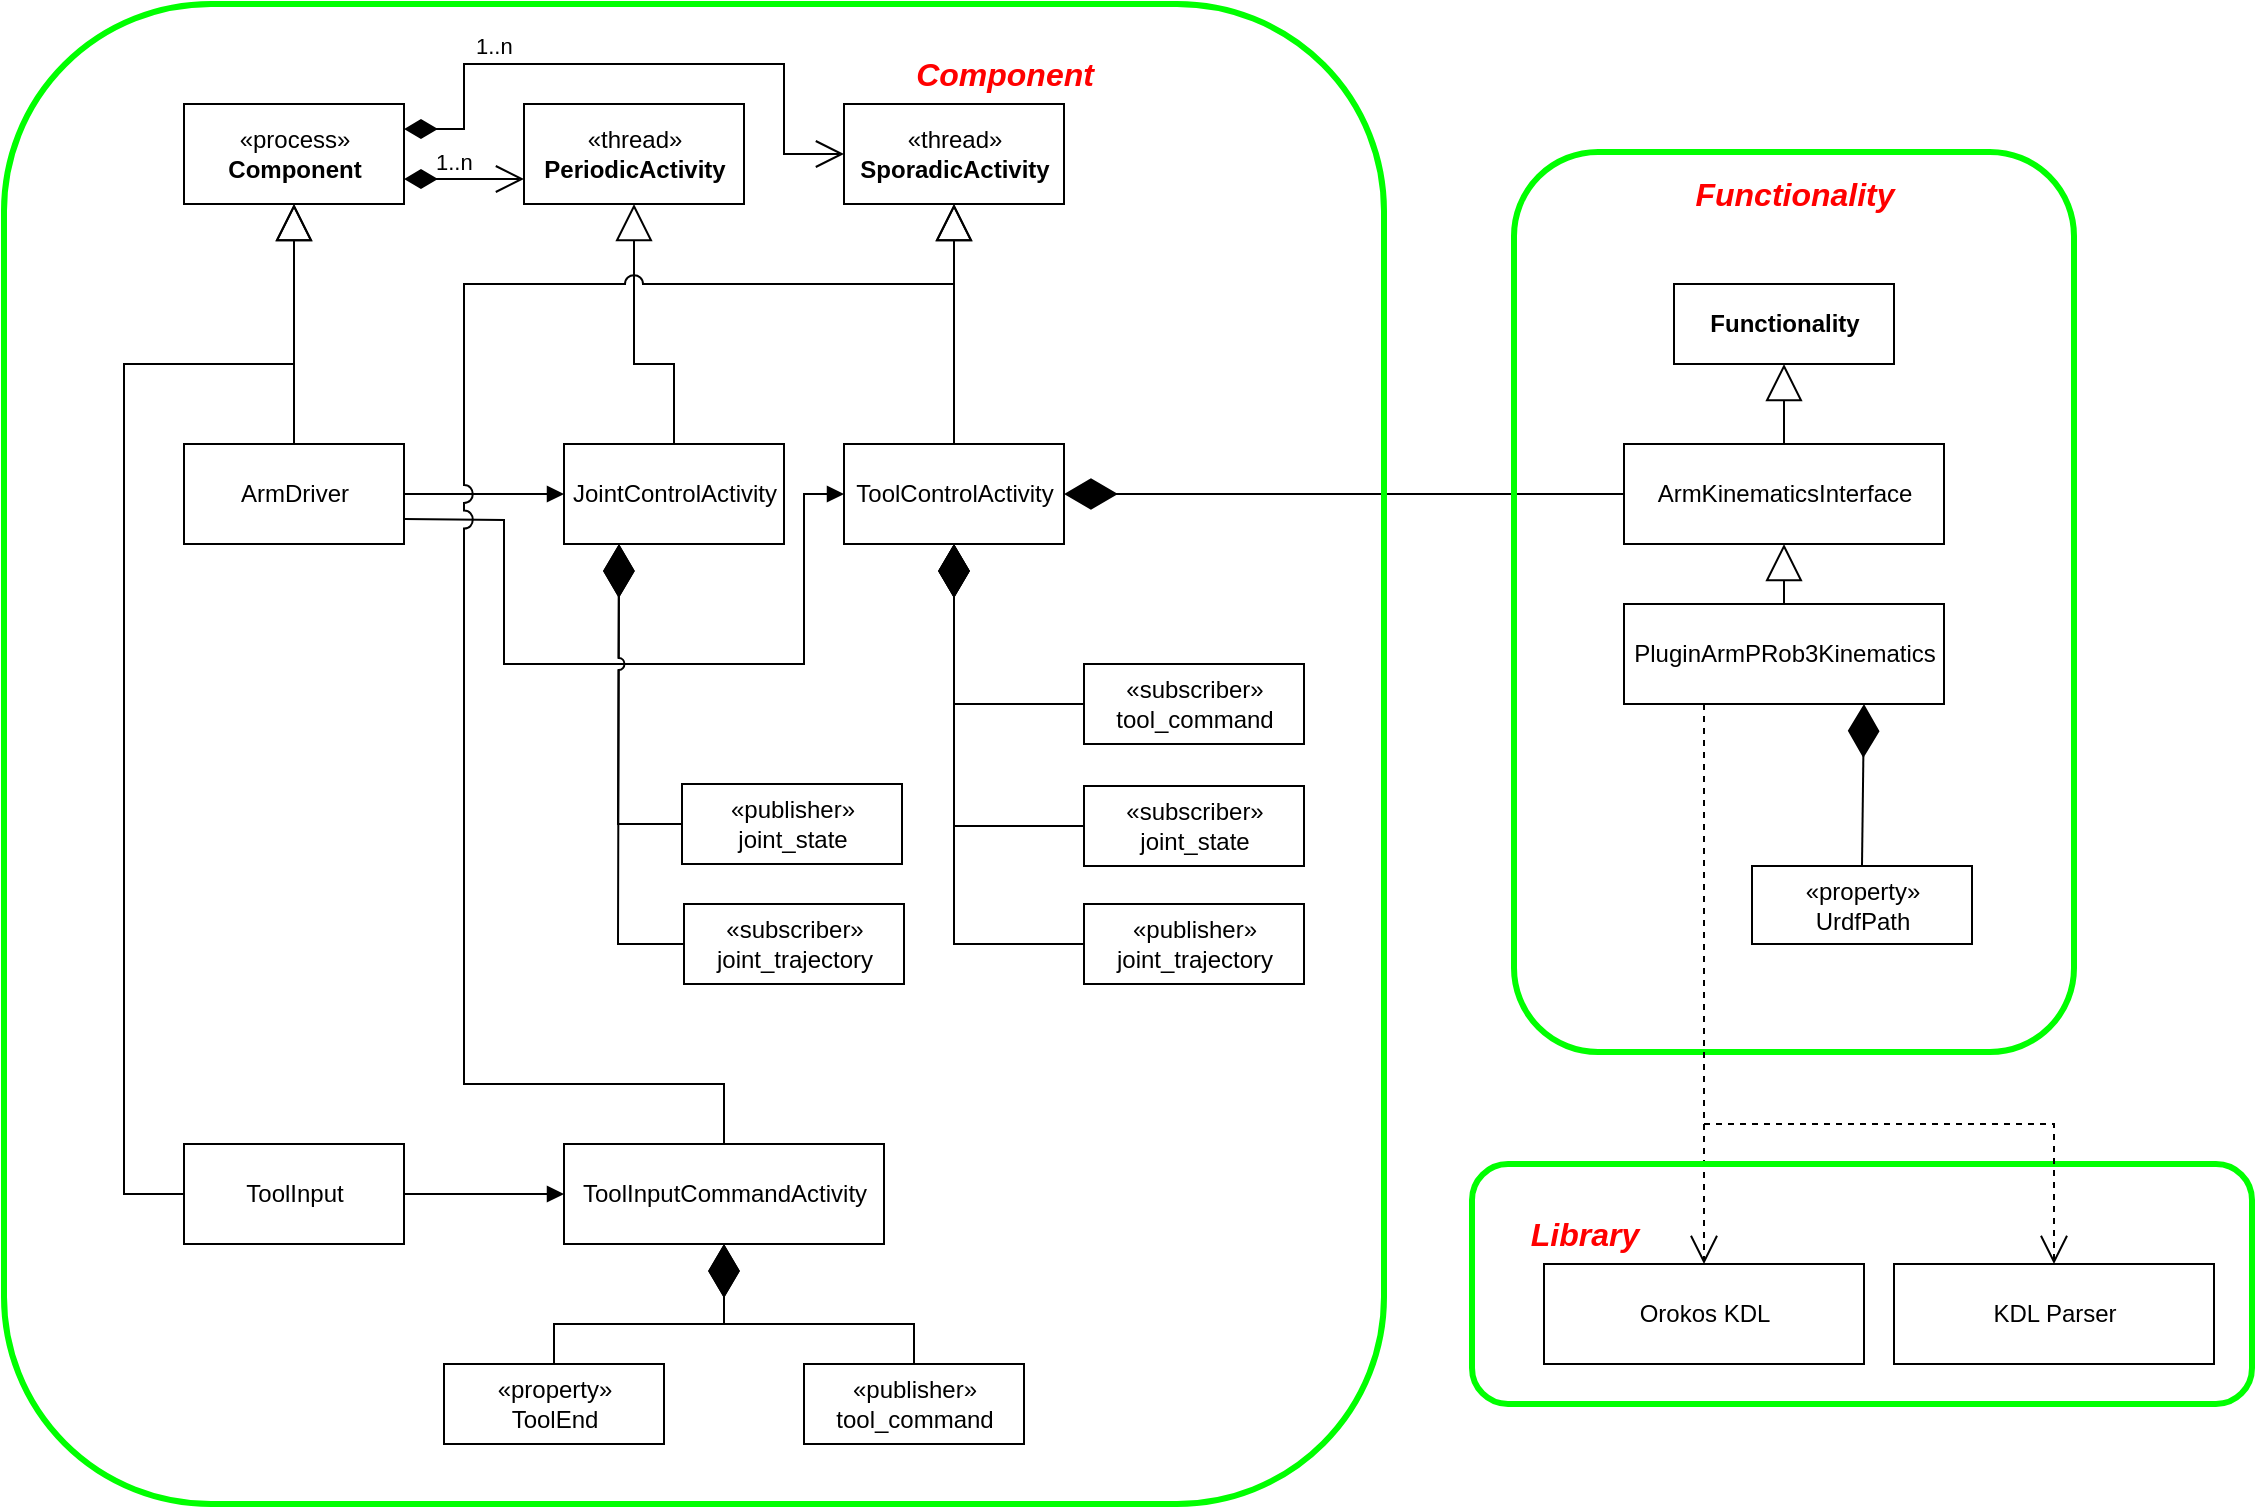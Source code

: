 <mxfile version="20.8.13" type="device"><diagram id="17b2YscEeGw_TPG6Ct53" name="Pagina-1"><mxGraphModel dx="1006" dy="1075" grid="1" gridSize="10" guides="1" tooltips="1" connect="1" arrows="1" fold="1" page="1" pageScale="1" pageWidth="1169" pageHeight="827" math="0" shadow="0"><root><mxCell id="0"/><mxCell id="1" parent="0"/><mxCell id="a2L87LbBRsByHuLvb8Z1-3" value="«process»&lt;br&gt;&lt;b&gt;Component&lt;/b&gt;" style="html=1;" parent="1" vertex="1"><mxGeometry x="120" y="70" width="110" height="50" as="geometry"/></mxCell><mxCell id="a2L87LbBRsByHuLvb8Z1-4" value="«thread»&lt;br&gt;&lt;b&gt;SporadicActivity&lt;/b&gt;" style="html=1;" parent="1" vertex="1"><mxGeometry x="450" y="70" width="110" height="50" as="geometry"/></mxCell><mxCell id="a2L87LbBRsByHuLvb8Z1-5" value="ArmDriver" style="html=1;" parent="1" vertex="1"><mxGeometry x="120" y="240" width="110" height="50" as="geometry"/></mxCell><mxCell id="a2L87LbBRsByHuLvb8Z1-6" value="1..n" style="endArrow=open;html=1;endSize=12;startArrow=diamondThin;startSize=14;startFill=1;edgeStyle=orthogonalEdgeStyle;align=left;verticalAlign=bottom;rounded=0;exitX=1;exitY=0.25;exitDx=0;exitDy=0;entryX=0;entryY=0.5;entryDx=0;entryDy=0;" parent="1" source="a2L87LbBRsByHuLvb8Z1-3" target="a2L87LbBRsByHuLvb8Z1-4" edge="1"><mxGeometry x="-0.556" relative="1" as="geometry"><mxPoint x="260" y="120" as="sourcePoint"/><mxPoint x="290" y="70" as="targetPoint"/><mxPoint as="offset"/><Array as="points"><mxPoint x="260" y="83"/><mxPoint x="260" y="50"/><mxPoint x="420" y="50"/><mxPoint x="420" y="95"/></Array></mxGeometry></mxCell><mxCell id="a2L87LbBRsByHuLvb8Z1-7" value="" style="endArrow=block;endSize=16;endFill=0;html=1;rounded=0;entryX=0.5;entryY=1;entryDx=0;entryDy=0;exitX=0.5;exitY=0;exitDx=0;exitDy=0;" parent="1" source="a2L87LbBRsByHuLvb8Z1-5" target="a2L87LbBRsByHuLvb8Z1-3" edge="1"><mxGeometry width="160" relative="1" as="geometry"><mxPoint x="540" y="410" as="sourcePoint"/><mxPoint x="700" y="410" as="targetPoint"/></mxGeometry></mxCell><mxCell id="a2L87LbBRsByHuLvb8Z1-8" value="JointControlActivity" style="html=1;" parent="1" vertex="1"><mxGeometry x="310" y="240" width="110" height="50" as="geometry"/></mxCell><mxCell id="a2L87LbBRsByHuLvb8Z1-9" value="ToolControlActivity" style="html=1;" parent="1" vertex="1"><mxGeometry x="450" y="240" width="110" height="50" as="geometry"/></mxCell><mxCell id="a2L87LbBRsByHuLvb8Z1-10" value="" style="endArrow=block;endSize=16;endFill=0;html=1;rounded=0;exitX=0.5;exitY=0;exitDx=0;exitDy=0;entryX=0.5;entryY=1;entryDx=0;entryDy=0;" parent="1" source="a2L87LbBRsByHuLvb8Z1-8" target="37i3AzQQ2Q2xzamSOdDH-13" edge="1"><mxGeometry width="160" relative="1" as="geometry"><mxPoint x="185" y="250" as="sourcePoint"/><mxPoint x="390" y="150" as="targetPoint"/><Array as="points"><mxPoint x="365" y="200"/><mxPoint x="345" y="200"/></Array></mxGeometry></mxCell><mxCell id="a2L87LbBRsByHuLvb8Z1-11" value="" style="endArrow=block;endSize=16;endFill=0;html=1;rounded=0;exitX=0.5;exitY=0;exitDx=0;exitDy=0;entryX=0.5;entryY=1;entryDx=0;entryDy=0;" parent="1" source="a2L87LbBRsByHuLvb8Z1-9" target="a2L87LbBRsByHuLvb8Z1-4" edge="1"><mxGeometry width="160" relative="1" as="geometry"><mxPoint x="375" y="250" as="sourcePoint"/><mxPoint x="480" y="170" as="targetPoint"/><Array as="points"><mxPoint x="505" y="200"/></Array></mxGeometry></mxCell><mxCell id="a2L87LbBRsByHuLvb8Z1-13" value="" style="html=1;verticalAlign=bottom;endArrow=block;rounded=0;entryX=0;entryY=0.5;entryDx=0;entryDy=0;exitX=1;exitY=0.5;exitDx=0;exitDy=0;" parent="1" source="a2L87LbBRsByHuLvb8Z1-5" target="a2L87LbBRsByHuLvb8Z1-8" edge="1"><mxGeometry width="80" relative="1" as="geometry"><mxPoint x="130" y="410" as="sourcePoint"/><mxPoint x="210" y="410" as="targetPoint"/></mxGeometry></mxCell><mxCell id="a2L87LbBRsByHuLvb8Z1-14" value="" style="html=1;verticalAlign=bottom;endArrow=block;rounded=0;entryX=0;entryY=0.5;entryDx=0;entryDy=0;exitX=1;exitY=0.75;exitDx=0;exitDy=0;" parent="1" source="a2L87LbBRsByHuLvb8Z1-5" target="a2L87LbBRsByHuLvb8Z1-9" edge="1"><mxGeometry width="80" relative="1" as="geometry"><mxPoint x="230" y="330" as="sourcePoint"/><mxPoint x="320" y="275" as="targetPoint"/><Array as="points"><mxPoint x="280" y="278"/><mxPoint x="280" y="350"/><mxPoint x="430" y="350"/><mxPoint x="430" y="265"/></Array></mxGeometry></mxCell><mxCell id="a2L87LbBRsByHuLvb8Z1-16" value="&lt;b&gt;Functionality&lt;/b&gt;" style="html=1;" parent="1" vertex="1"><mxGeometry x="865" y="160" width="110" height="40" as="geometry"/></mxCell><mxCell id="a2L87LbBRsByHuLvb8Z1-17" value="ArmKinematicsInterface" style="html=1;" parent="1" vertex="1"><mxGeometry x="840" y="240" width="160" height="50" as="geometry"/></mxCell><mxCell id="a2L87LbBRsByHuLvb8Z1-18" value="PluginArmPRob3Kinematics" style="html=1;" parent="1" vertex="1"><mxGeometry x="840" y="320" width="160" height="50" as="geometry"/></mxCell><mxCell id="a2L87LbBRsByHuLvb8Z1-19" value="«property»&lt;br&gt;UrdfPath" style="html=1;" parent="1" vertex="1"><mxGeometry x="904" y="451" width="110" height="39" as="geometry"/></mxCell><mxCell id="a2L87LbBRsByHuLvb8Z1-21" value="Orokos KDL" style="html=1;" parent="1" vertex="1"><mxGeometry x="800" y="650" width="160" height="50" as="geometry"/></mxCell><mxCell id="a2L87LbBRsByHuLvb8Z1-22" value="" style="endArrow=block;endSize=16;endFill=0;html=1;rounded=0;entryX=0.5;entryY=1;entryDx=0;entryDy=0;exitX=0.5;exitY=0;exitDx=0;exitDy=0;" parent="1" source="a2L87LbBRsByHuLvb8Z1-17" target="a2L87LbBRsByHuLvb8Z1-16" edge="1"><mxGeometry width="160" relative="1" as="geometry"><mxPoint x="355" y="280" as="sourcePoint"/><mxPoint x="355" y="160" as="targetPoint"/></mxGeometry></mxCell><mxCell id="a2L87LbBRsByHuLvb8Z1-23" value="" style="endArrow=block;endSize=16;endFill=0;html=1;rounded=0;entryX=0.5;entryY=1;entryDx=0;entryDy=0;exitX=0.5;exitY=0;exitDx=0;exitDy=0;" parent="1" source="a2L87LbBRsByHuLvb8Z1-18" target="a2L87LbBRsByHuLvb8Z1-17" edge="1"><mxGeometry width="160" relative="1" as="geometry"><mxPoint x="365" y="290" as="sourcePoint"/><mxPoint x="365" y="170" as="targetPoint"/></mxGeometry></mxCell><mxCell id="a2L87LbBRsByHuLvb8Z1-24" value="" style="endArrow=diamondThin;endFill=1;endSize=24;html=1;rounded=0;entryX=0.75;entryY=1;entryDx=0;entryDy=0;exitX=0.5;exitY=0;exitDx=0;exitDy=0;" parent="1" source="a2L87LbBRsByHuLvb8Z1-19" target="a2L87LbBRsByHuLvb8Z1-18" edge="1"><mxGeometry width="160" relative="1" as="geometry"><mxPoint x="580" y="340" as="sourcePoint"/><mxPoint x="740" y="340" as="targetPoint"/></mxGeometry></mxCell><mxCell id="a2L87LbBRsByHuLvb8Z1-25" value="" style="endArrow=open;endSize=12;dashed=1;html=1;rounded=0;entryX=0.5;entryY=0;entryDx=0;entryDy=0;exitX=0.25;exitY=1;exitDx=0;exitDy=0;" parent="1" source="a2L87LbBRsByHuLvb8Z1-18" target="a2L87LbBRsByHuLvb8Z1-21" edge="1"><mxGeometry x="0.74" y="-105" width="160" relative="1" as="geometry"><mxPoint x="780" y="350" as="sourcePoint"/><mxPoint x="740" y="340" as="targetPoint"/><mxPoint as="offset"/></mxGeometry></mxCell><mxCell id="a2L87LbBRsByHuLvb8Z1-26" value="«publisher»&lt;br&gt;joint_trajectory" style="html=1;" parent="1" vertex="1"><mxGeometry x="570" y="470" width="110" height="40" as="geometry"/></mxCell><mxCell id="a2L87LbBRsByHuLvb8Z1-27" value="«subscriber»&lt;br&gt;joint_state" style="html=1;" parent="1" vertex="1"><mxGeometry x="570" y="411" width="110" height="40" as="geometry"/></mxCell><mxCell id="a2L87LbBRsByHuLvb8Z1-28" value="«subscriber»&lt;br&gt;tool_command" style="html=1;" parent="1" vertex="1"><mxGeometry x="570" y="350" width="110" height="40" as="geometry"/></mxCell><mxCell id="a2L87LbBRsByHuLvb8Z1-29" value="" style="endArrow=diamondThin;endFill=1;endSize=24;html=1;rounded=0;entryX=0.5;entryY=1;entryDx=0;entryDy=0;exitX=0;exitY=0.5;exitDx=0;exitDy=0;" parent="1" source="a2L87LbBRsByHuLvb8Z1-27" target="a2L87LbBRsByHuLvb8Z1-9" edge="1"><mxGeometry width="160" relative="1" as="geometry"><mxPoint x="959" y="421" as="sourcePoint"/><mxPoint x="960" y="340" as="targetPoint"/><Array as="points"><mxPoint x="505" y="431"/></Array></mxGeometry></mxCell><mxCell id="a2L87LbBRsByHuLvb8Z1-30" value="" style="endArrow=diamondThin;endFill=1;endSize=24;html=1;rounded=0;entryX=0.5;entryY=1;entryDx=0;entryDy=0;exitX=0;exitY=0.5;exitDx=0;exitDy=0;" parent="1" source="a2L87LbBRsByHuLvb8Z1-28" target="a2L87LbBRsByHuLvb8Z1-9" edge="1"><mxGeometry width="160" relative="1" as="geometry"><mxPoint x="515" y="360" as="sourcePoint"/><mxPoint x="515" y="300" as="targetPoint"/><Array as="points"><mxPoint x="505" y="370"/><mxPoint x="505" y="330"/></Array></mxGeometry></mxCell><mxCell id="a2L87LbBRsByHuLvb8Z1-31" value="" style="endArrow=diamondThin;endFill=1;endSize=24;html=1;rounded=0;entryX=0.5;entryY=1;entryDx=0;entryDy=0;exitX=0;exitY=0.5;exitDx=0;exitDy=0;" parent="1" source="a2L87LbBRsByHuLvb8Z1-26" target="a2L87LbBRsByHuLvb8Z1-9" edge="1"><mxGeometry width="160" relative="1" as="geometry"><mxPoint x="550" y="500" as="sourcePoint"/><mxPoint x="515" y="300" as="targetPoint"/><Array as="points"><mxPoint x="505" y="490"/><mxPoint x="505" y="330"/></Array></mxGeometry></mxCell><mxCell id="a2L87LbBRsByHuLvb8Z1-32" value="" style="endArrow=diamondThin;endFill=1;endSize=24;html=1;rounded=0;entryX=1;entryY=0.5;entryDx=0;entryDy=0;exitX=0;exitY=0.5;exitDx=0;exitDy=0;" parent="1" source="a2L87LbBRsByHuLvb8Z1-17" target="a2L87LbBRsByHuLvb8Z1-9" edge="1"><mxGeometry width="160" relative="1" as="geometry"><mxPoint x="959" y="421" as="sourcePoint"/><mxPoint x="960" y="340" as="targetPoint"/></mxGeometry></mxCell><mxCell id="a2L87LbBRsByHuLvb8Z1-33" value="ToolInput" style="html=1;" parent="1" vertex="1"><mxGeometry x="120" y="590" width="110" height="50" as="geometry"/></mxCell><mxCell id="a2L87LbBRsByHuLvb8Z1-34" value="" style="endArrow=block;endSize=16;endFill=0;html=1;rounded=0;exitX=0;exitY=0.5;exitDx=0;exitDy=0;entryX=0.5;entryY=1;entryDx=0;entryDy=0;" parent="1" source="a2L87LbBRsByHuLvb8Z1-33" target="a2L87LbBRsByHuLvb8Z1-3" edge="1"><mxGeometry width="160" relative="1" as="geometry"><mxPoint x="185" y="250" as="sourcePoint"/><mxPoint x="160" y="130" as="targetPoint"/><Array as="points"><mxPoint x="90" y="615"/><mxPoint x="90" y="200"/><mxPoint x="175" y="200"/></Array></mxGeometry></mxCell><mxCell id="a2L87LbBRsByHuLvb8Z1-35" value="ToolInputCommandActivity" style="html=1;" parent="1" vertex="1"><mxGeometry x="310" y="590" width="160" height="50" as="geometry"/></mxCell><mxCell id="a2L87LbBRsByHuLvb8Z1-36" value="" style="endArrow=block;endSize=16;endFill=0;html=1;rounded=0;entryX=0.5;entryY=1;entryDx=0;entryDy=0;jumpStyle=arc;jumpSize=9;" parent="1" source="a2L87LbBRsByHuLvb8Z1-35" target="a2L87LbBRsByHuLvb8Z1-4" edge="1"><mxGeometry width="160" relative="1" as="geometry"><mxPoint x="185" y="250" as="sourcePoint"/><mxPoint x="360" y="150" as="targetPoint"/><Array as="points"><mxPoint x="390" y="560"/><mxPoint x="260" y="560"/><mxPoint x="260" y="160"/><mxPoint x="505" y="160"/></Array></mxGeometry></mxCell><mxCell id="a2L87LbBRsByHuLvb8Z1-37" value="«property»&lt;br&gt;ToolEnd" style="html=1;" parent="1" vertex="1"><mxGeometry x="250" y="700" width="110" height="40" as="geometry"/></mxCell><mxCell id="a2L87LbBRsByHuLvb8Z1-38" value="" style="endArrow=diamondThin;endFill=1;endSize=24;html=1;rounded=0;entryX=0.5;entryY=1;entryDx=0;entryDy=0;exitX=0.5;exitY=0;exitDx=0;exitDy=0;" parent="1" source="a2L87LbBRsByHuLvb8Z1-37" target="a2L87LbBRsByHuLvb8Z1-35" edge="1"><mxGeometry width="160" relative="1" as="geometry"><mxPoint x="969" y="561" as="sourcePoint"/><mxPoint x="970" y="480" as="targetPoint"/><Array as="points"><mxPoint x="305" y="680"/><mxPoint x="390" y="680"/></Array></mxGeometry></mxCell><mxCell id="a2L87LbBRsByHuLvb8Z1-39" value="«publisher»&lt;br&gt;tool_command" style="html=1;" parent="1" vertex="1"><mxGeometry x="430" y="700" width="110" height="40" as="geometry"/></mxCell><mxCell id="a2L87LbBRsByHuLvb8Z1-40" value="" style="endArrow=diamondThin;endFill=1;endSize=24;html=1;rounded=0;entryX=0.5;entryY=1;entryDx=0;entryDy=0;exitX=0.5;exitY=0;exitDx=0;exitDy=0;" parent="1" source="a2L87LbBRsByHuLvb8Z1-39" target="a2L87LbBRsByHuLvb8Z1-35" edge="1"><mxGeometry width="160" relative="1" as="geometry"><mxPoint x="315" y="710" as="sourcePoint"/><mxPoint x="400" y="650" as="targetPoint"/><Array as="points"><mxPoint x="485" y="680"/><mxPoint x="390" y="680"/></Array></mxGeometry></mxCell><mxCell id="a2L87LbBRsByHuLvb8Z1-41" value="" style="html=1;verticalAlign=bottom;endArrow=block;rounded=0;entryX=0;entryY=0.5;entryDx=0;entryDy=0;exitX=1;exitY=0.5;exitDx=0;exitDy=0;" parent="1" source="a2L87LbBRsByHuLvb8Z1-33" target="a2L87LbBRsByHuLvb8Z1-35" edge="1"><mxGeometry width="80" relative="1" as="geometry"><mxPoint x="240" y="570" as="sourcePoint"/><mxPoint x="320" y="570" as="targetPoint"/></mxGeometry></mxCell><mxCell id="37i3AzQQ2Q2xzamSOdDH-1" value="«publisher»&lt;br&gt;joint_state" style="html=1;" parent="1" vertex="1"><mxGeometry x="369" y="410" width="110" height="40" as="geometry"/></mxCell><mxCell id="37i3AzQQ2Q2xzamSOdDH-2" value="«subscriber»&lt;br&gt;joint_trajectory" style="html=1;" parent="1" vertex="1"><mxGeometry x="370" y="470" width="110" height="40" as="geometry"/></mxCell><mxCell id="37i3AzQQ2Q2xzamSOdDH-5" value="" style="endArrow=diamondThin;endFill=1;endSize=24;html=1;rounded=0;entryX=0.25;entryY=1;entryDx=0;entryDy=0;exitX=0;exitY=0.5;exitDx=0;exitDy=0;jumpStyle=gap;" parent="1" source="37i3AzQQ2Q2xzamSOdDH-2" target="a2L87LbBRsByHuLvb8Z1-8" edge="1"><mxGeometry width="160" relative="1" as="geometry"><mxPoint x="460" y="560" as="sourcePoint"/><mxPoint x="620" y="560" as="targetPoint"/><Array as="points"><mxPoint x="337" y="490"/></Array></mxGeometry></mxCell><mxCell id="37i3AzQQ2Q2xzamSOdDH-6" value="" style="endArrow=diamondThin;endFill=1;endSize=24;html=1;rounded=0;entryX=0.25;entryY=1;entryDx=0;entryDy=0;exitX=0;exitY=0.5;exitDx=0;exitDy=0;jumpStyle=arc;" parent="1" source="37i3AzQQ2Q2xzamSOdDH-1" target="a2L87LbBRsByHuLvb8Z1-8" edge="1"><mxGeometry width="160" relative="1" as="geometry"><mxPoint x="380" y="500" as="sourcePoint"/><mxPoint x="347.5" y="300" as="targetPoint"/><Array as="points"><mxPoint x="337" y="430"/></Array></mxGeometry></mxCell><mxCell id="37i3AzQQ2Q2xzamSOdDH-7" value="" style="rounded=1;whiteSpace=wrap;html=1;fillColor=none;strokeColor=#00FF00;strokeWidth=3;" parent="1" vertex="1"><mxGeometry x="30" y="20" width="690" height="750" as="geometry"/></mxCell><mxCell id="37i3AzQQ2Q2xzamSOdDH-8" value="" style="rounded=1;whiteSpace=wrap;html=1;fillColor=none;strokeColor=#00FF00;strokeWidth=3;" parent="1" vertex="1"><mxGeometry x="785" y="94" width="280" height="450" as="geometry"/></mxCell><mxCell id="37i3AzQQ2Q2xzamSOdDH-9" value="" style="rounded=1;whiteSpace=wrap;html=1;fillColor=none;strokeColor=#00FF00;strokeWidth=3;" parent="1" vertex="1"><mxGeometry x="764" y="600" width="390" height="120" as="geometry"/></mxCell><mxCell id="37i3AzQQ2Q2xzamSOdDH-10" value="&lt;b&gt;&lt;i&gt;&lt;font color=&quot;#ff0000&quot; style=&quot;font-size: 16px;&quot;&gt;Functionality&lt;/font&gt;&lt;/i&gt;&lt;/b&gt;" style="text;html=1;align=center;verticalAlign=middle;resizable=0;points=[];autosize=1;strokeColor=none;fillColor=none;" parent="1" vertex="1"><mxGeometry x="865" y="100" width="120" height="30" as="geometry"/></mxCell><mxCell id="37i3AzQQ2Q2xzamSOdDH-11" value="&lt;b&gt;&lt;i&gt;&lt;font color=&quot;#ff0000&quot; style=&quot;font-size: 16px;&quot;&gt;Component&lt;/font&gt;&lt;/i&gt;&lt;/b&gt;" style="text;html=1;align=center;verticalAlign=middle;resizable=0;points=[];autosize=1;strokeColor=none;fillColor=none;" parent="1" vertex="1"><mxGeometry x="475" y="40" width="110" height="30" as="geometry"/></mxCell><mxCell id="37i3AzQQ2Q2xzamSOdDH-12" value="&lt;b&gt;&lt;i&gt;&lt;font color=&quot;#ff0000&quot; style=&quot;font-size: 16px;&quot;&gt;Library&lt;/font&gt;&lt;/i&gt;&lt;/b&gt;" style="text;html=1;align=center;verticalAlign=middle;resizable=0;points=[];autosize=1;strokeColor=none;fillColor=none;" parent="1" vertex="1"><mxGeometry x="780" y="620" width="80" height="30" as="geometry"/></mxCell><mxCell id="37i3AzQQ2Q2xzamSOdDH-13" value="«thread»&lt;br&gt;&lt;b&gt;PeriodicActivity&lt;/b&gt;" style="html=1;" parent="1" vertex="1"><mxGeometry x="290" y="70" width="110" height="50" as="geometry"/></mxCell><mxCell id="37i3AzQQ2Q2xzamSOdDH-15" value="1..n" style="endArrow=open;html=1;endSize=12;startArrow=diamondThin;startSize=14;startFill=1;edgeStyle=orthogonalEdgeStyle;align=left;verticalAlign=bottom;rounded=0;exitX=1;exitY=0.75;exitDx=0;exitDy=0;entryX=0;entryY=0.75;entryDx=0;entryDy=0;" parent="1" source="a2L87LbBRsByHuLvb8Z1-3" target="37i3AzQQ2Q2xzamSOdDH-13" edge="1"><mxGeometry x="-0.556" relative="1" as="geometry"><mxPoint x="235" y="107.47" as="sourcePoint"/><mxPoint x="455" y="119.97" as="targetPoint"/><mxPoint as="offset"/><Array as="points"><mxPoint x="265" y="107"/><mxPoint x="280" y="108"/></Array></mxGeometry></mxCell><mxCell id="37i3AzQQ2Q2xzamSOdDH-16" value="KDL Parser" style="html=1;" parent="1" vertex="1"><mxGeometry x="975" y="650" width="160" height="50" as="geometry"/></mxCell><mxCell id="37i3AzQQ2Q2xzamSOdDH-17" value="" style="endArrow=open;endSize=12;dashed=1;html=1;rounded=0;entryX=0.5;entryY=0;entryDx=0;entryDy=0;exitX=0.25;exitY=1;exitDx=0;exitDy=0;" parent="1" source="a2L87LbBRsByHuLvb8Z1-18" target="37i3AzQQ2Q2xzamSOdDH-16" edge="1"><mxGeometry x="0.74" y="-105" width="160" relative="1" as="geometry"><mxPoint x="890" y="380" as="sourcePoint"/><mxPoint x="890" y="660.0" as="targetPoint"/><mxPoint as="offset"/><Array as="points"><mxPoint x="880" y="580"/><mxPoint x="1055" y="580"/></Array></mxGeometry></mxCell></root></mxGraphModel></diagram></mxfile>